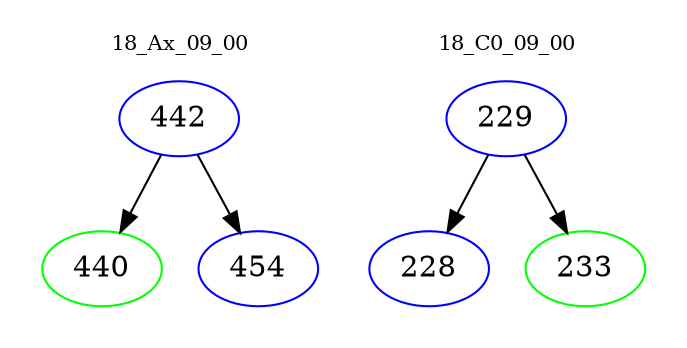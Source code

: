 digraph{
subgraph cluster_0 {
color = white
label = "18_Ax_09_00";
fontsize=10;
T0_442 [label="442", color="blue"]
T0_442 -> T0_440 [color="black"]
T0_440 [label="440", color="green"]
T0_442 -> T0_454 [color="black"]
T0_454 [label="454", color="blue"]
}
subgraph cluster_1 {
color = white
label = "18_C0_09_00";
fontsize=10;
T1_229 [label="229", color="blue"]
T1_229 -> T1_228 [color="black"]
T1_228 [label="228", color="blue"]
T1_229 -> T1_233 [color="black"]
T1_233 [label="233", color="green"]
}
}
